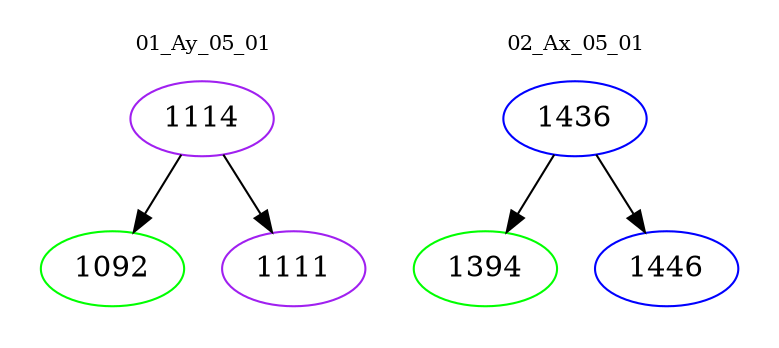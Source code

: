 digraph{
subgraph cluster_0 {
color = white
label = "01_Ay_05_01";
fontsize=10;
T0_1114 [label="1114", color="purple"]
T0_1114 -> T0_1092 [color="black"]
T0_1092 [label="1092", color="green"]
T0_1114 -> T0_1111 [color="black"]
T0_1111 [label="1111", color="purple"]
}
subgraph cluster_1 {
color = white
label = "02_Ax_05_01";
fontsize=10;
T1_1436 [label="1436", color="blue"]
T1_1436 -> T1_1394 [color="black"]
T1_1394 [label="1394", color="green"]
T1_1436 -> T1_1446 [color="black"]
T1_1446 [label="1446", color="blue"]
}
}
